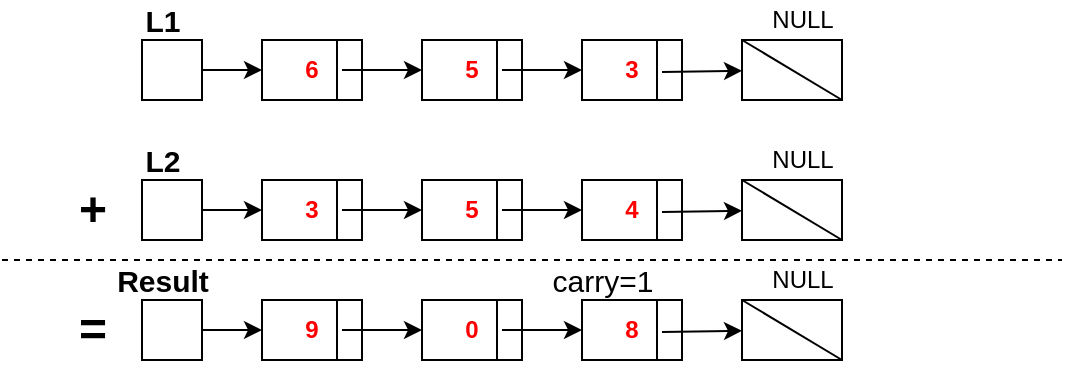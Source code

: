 <mxfile version="13.7.1" type="device"><diagram id="W4M5qcwRDuBWtgHrpAmt" name="第 1 页"><mxGraphModel dx="782" dy="437" grid="1" gridSize="10" guides="1" tooltips="1" connect="1" arrows="1" fold="1" page="1" pageScale="1" pageWidth="827" pageHeight="1169" math="0" shadow="0"><root><mxCell id="0"/><mxCell id="1" parent="0"/><mxCell id="Yiw2A29QQgLdKO3YI3aT-8" value="6" style="rounded=0;whiteSpace=wrap;html=1;fontStyle=1;fontColor=#FF0000;" vertex="1" parent="1"><mxGeometry x="290" y="90" width="50" height="30" as="geometry"/></mxCell><mxCell id="Yiw2A29QQgLdKO3YI3aT-9" value="" style="endArrow=none;html=1;entryX=0.75;entryY=0;entryDx=0;entryDy=0;exitX=0.75;exitY=1;exitDx=0;exitDy=0;" edge="1" parent="1" source="Yiw2A29QQgLdKO3YI3aT-8" target="Yiw2A29QQgLdKO3YI3aT-8"><mxGeometry width="50" height="50" relative="1" as="geometry"><mxPoint x="390" y="160" as="sourcePoint"/><mxPoint x="440" y="110" as="targetPoint"/></mxGeometry></mxCell><mxCell id="Yiw2A29QQgLdKO3YI3aT-10" value="5" style="rounded=0;whiteSpace=wrap;html=1;fontStyle=1;fontColor=#FF0000;" vertex="1" parent="1"><mxGeometry x="370" y="90" width="50" height="30" as="geometry"/></mxCell><mxCell id="Yiw2A29QQgLdKO3YI3aT-11" value="" style="endArrow=none;html=1;entryX=0.75;entryY=0;entryDx=0;entryDy=0;exitX=0.75;exitY=1;exitDx=0;exitDy=0;" edge="1" parent="1" source="Yiw2A29QQgLdKO3YI3aT-10" target="Yiw2A29QQgLdKO3YI3aT-10"><mxGeometry width="50" height="50" relative="1" as="geometry"><mxPoint x="540" y="150" as="sourcePoint"/><mxPoint x="590" y="100" as="targetPoint"/></mxGeometry></mxCell><mxCell id="Yiw2A29QQgLdKO3YI3aT-12" value="3" style="rounded=0;whiteSpace=wrap;html=1;fontStyle=1;fontColor=#FF0000;" vertex="1" parent="1"><mxGeometry x="450" y="90" width="50" height="30" as="geometry"/></mxCell><mxCell id="Yiw2A29QQgLdKO3YI3aT-13" value="" style="endArrow=none;html=1;entryX=0.75;entryY=0;entryDx=0;entryDy=0;exitX=0.75;exitY=1;exitDx=0;exitDy=0;" edge="1" parent="1" source="Yiw2A29QQgLdKO3YI3aT-12" target="Yiw2A29QQgLdKO3YI3aT-12"><mxGeometry width="50" height="50" relative="1" as="geometry"><mxPoint x="410" y="180" as="sourcePoint"/><mxPoint x="460" y="130" as="targetPoint"/><Array as="points"/></mxGeometry></mxCell><mxCell id="Yiw2A29QQgLdKO3YI3aT-24" value="" style="rounded=0;whiteSpace=wrap;html=1;fontStyle=1;fontColor=#FF0000;" vertex="1" parent="1"><mxGeometry x="530" y="90" width="50" height="30" as="geometry"/></mxCell><mxCell id="Yiw2A29QQgLdKO3YI3aT-28" value="" style="whiteSpace=wrap;html=1;aspect=fixed;fontColor=#FF0000;" vertex="1" parent="1"><mxGeometry x="230" y="90" width="30" height="30" as="geometry"/></mxCell><mxCell id="Yiw2A29QQgLdKO3YI3aT-29" value="" style="endArrow=none;html=1;fontColor=#FF0000;entryX=0;entryY=0;entryDx=0;entryDy=0;exitX=1;exitY=1;exitDx=0;exitDy=0;" edge="1" parent="1" source="Yiw2A29QQgLdKO3YI3aT-24" target="Yiw2A29QQgLdKO3YI3aT-24"><mxGeometry width="50" height="50" relative="1" as="geometry"><mxPoint x="500" y="250" as="sourcePoint"/><mxPoint x="550" y="200" as="targetPoint"/></mxGeometry></mxCell><mxCell id="Yiw2A29QQgLdKO3YI3aT-32" value="&lt;font color=&quot;#000000&quot;&gt;NULL&lt;/font&gt;" style="text;html=1;align=center;verticalAlign=middle;resizable=0;points=[];autosize=1;fontColor=#FF0000;" vertex="1" parent="1"><mxGeometry x="535" y="70" width="50" height="20" as="geometry"/></mxCell><mxCell id="Yiw2A29QQgLdKO3YI3aT-33" value="" style="endArrow=classic;html=1;fontColor=#FF0000;exitX=1;exitY=0.5;exitDx=0;exitDy=0;entryX=0;entryY=0.5;entryDx=0;entryDy=0;" edge="1" parent="1" source="Yiw2A29QQgLdKO3YI3aT-28" target="Yiw2A29QQgLdKO3YI3aT-8"><mxGeometry width="50" height="50" relative="1" as="geometry"><mxPoint x="500" y="200" as="sourcePoint"/><mxPoint x="550" y="150" as="targetPoint"/></mxGeometry></mxCell><mxCell id="Yiw2A29QQgLdKO3YI3aT-34" value="" style="endArrow=classic;html=1;fontColor=#FF0000;entryX=0;entryY=0.5;entryDx=0;entryDy=0;" edge="1" parent="1" target="Yiw2A29QQgLdKO3YI3aT-10"><mxGeometry width="50" height="50" relative="1" as="geometry"><mxPoint x="330" y="105" as="sourcePoint"/><mxPoint x="550" y="150" as="targetPoint"/></mxGeometry></mxCell><mxCell id="Yiw2A29QQgLdKO3YI3aT-35" value="" style="endArrow=classic;html=1;fontColor=#FF0000;entryX=0;entryY=0.5;entryDx=0;entryDy=0;" edge="1" parent="1" target="Yiw2A29QQgLdKO3YI3aT-12"><mxGeometry width="50" height="50" relative="1" as="geometry"><mxPoint x="410" y="105" as="sourcePoint"/><mxPoint x="550" y="150" as="targetPoint"/></mxGeometry></mxCell><mxCell id="Yiw2A29QQgLdKO3YI3aT-36" value="" style="endArrow=classic;html=1;fontColor=#FF0000;" edge="1" parent="1" target="Yiw2A29QQgLdKO3YI3aT-24"><mxGeometry width="50" height="50" relative="1" as="geometry"><mxPoint x="490" y="106" as="sourcePoint"/><mxPoint x="550" y="150" as="targetPoint"/></mxGeometry></mxCell><mxCell id="Yiw2A29QQgLdKO3YI3aT-37" value="L1" style="text;html=1;align=center;verticalAlign=middle;resizable=0;points=[];autosize=1;fontSize=15;fontStyle=1" vertex="1" parent="1"><mxGeometry x="225" y="70" width="30" height="20" as="geometry"/></mxCell><mxCell id="Yiw2A29QQgLdKO3YI3aT-38" value="3" style="rounded=0;whiteSpace=wrap;html=1;fontStyle=1;fontColor=#FF0000;" vertex="1" parent="1"><mxGeometry x="290" y="160" width="50" height="30" as="geometry"/></mxCell><mxCell id="Yiw2A29QQgLdKO3YI3aT-39" value="" style="endArrow=none;html=1;entryX=0.75;entryY=0;entryDx=0;entryDy=0;exitX=0.75;exitY=1;exitDx=0;exitDy=0;" edge="1" parent="1" source="Yiw2A29QQgLdKO3YI3aT-38" target="Yiw2A29QQgLdKO3YI3aT-38"><mxGeometry width="50" height="50" relative="1" as="geometry"><mxPoint x="390" y="230" as="sourcePoint"/><mxPoint x="440" y="180" as="targetPoint"/></mxGeometry></mxCell><mxCell id="Yiw2A29QQgLdKO3YI3aT-40" value="5" style="rounded=0;whiteSpace=wrap;html=1;fontStyle=1;fontColor=#FF0000;" vertex="1" parent="1"><mxGeometry x="370" y="160" width="50" height="30" as="geometry"/></mxCell><mxCell id="Yiw2A29QQgLdKO3YI3aT-41" value="" style="endArrow=none;html=1;entryX=0.75;entryY=0;entryDx=0;entryDy=0;exitX=0.75;exitY=1;exitDx=0;exitDy=0;" edge="1" parent="1" source="Yiw2A29QQgLdKO3YI3aT-40" target="Yiw2A29QQgLdKO3YI3aT-40"><mxGeometry width="50" height="50" relative="1" as="geometry"><mxPoint x="540" y="220" as="sourcePoint"/><mxPoint x="590" y="170" as="targetPoint"/></mxGeometry></mxCell><mxCell id="Yiw2A29QQgLdKO3YI3aT-42" value="4" style="rounded=0;whiteSpace=wrap;html=1;fontStyle=1;fontColor=#FF0000;" vertex="1" parent="1"><mxGeometry x="450" y="160" width="50" height="30" as="geometry"/></mxCell><mxCell id="Yiw2A29QQgLdKO3YI3aT-43" value="" style="endArrow=none;html=1;entryX=0.75;entryY=0;entryDx=0;entryDy=0;exitX=0.75;exitY=1;exitDx=0;exitDy=0;" edge="1" parent="1" source="Yiw2A29QQgLdKO3YI3aT-42" target="Yiw2A29QQgLdKO3YI3aT-42"><mxGeometry width="50" height="50" relative="1" as="geometry"><mxPoint x="410" y="250" as="sourcePoint"/><mxPoint x="460" y="200" as="targetPoint"/><Array as="points"/></mxGeometry></mxCell><mxCell id="Yiw2A29QQgLdKO3YI3aT-44" value="" style="rounded=0;whiteSpace=wrap;html=1;fontStyle=1;fontColor=#FF0000;" vertex="1" parent="1"><mxGeometry x="530" y="160" width="50" height="30" as="geometry"/></mxCell><mxCell id="Yiw2A29QQgLdKO3YI3aT-45" value="" style="whiteSpace=wrap;html=1;aspect=fixed;fontColor=#FF0000;" vertex="1" parent="1"><mxGeometry x="230" y="160" width="30" height="30" as="geometry"/></mxCell><mxCell id="Yiw2A29QQgLdKO3YI3aT-46" value="" style="endArrow=none;html=1;fontColor=#FF0000;entryX=0;entryY=0;entryDx=0;entryDy=0;exitX=1;exitY=1;exitDx=0;exitDy=0;" edge="1" parent="1" source="Yiw2A29QQgLdKO3YI3aT-44" target="Yiw2A29QQgLdKO3YI3aT-44"><mxGeometry width="50" height="50" relative="1" as="geometry"><mxPoint x="500" y="320" as="sourcePoint"/><mxPoint x="550" y="270" as="targetPoint"/></mxGeometry></mxCell><mxCell id="Yiw2A29QQgLdKO3YI3aT-47" value="&lt;font color=&quot;#000000&quot;&gt;NULL&lt;/font&gt;" style="text;html=1;align=center;verticalAlign=middle;resizable=0;points=[];autosize=1;fontColor=#FF0000;" vertex="1" parent="1"><mxGeometry x="535" y="140" width="50" height="20" as="geometry"/></mxCell><mxCell id="Yiw2A29QQgLdKO3YI3aT-48" value="" style="endArrow=classic;html=1;fontColor=#FF0000;exitX=1;exitY=0.5;exitDx=0;exitDy=0;entryX=0;entryY=0.5;entryDx=0;entryDy=0;" edge="1" parent="1" source="Yiw2A29QQgLdKO3YI3aT-45" target="Yiw2A29QQgLdKO3YI3aT-38"><mxGeometry width="50" height="50" relative="1" as="geometry"><mxPoint x="500" y="270" as="sourcePoint"/><mxPoint x="550" y="220" as="targetPoint"/></mxGeometry></mxCell><mxCell id="Yiw2A29QQgLdKO3YI3aT-49" value="" style="endArrow=classic;html=1;fontColor=#FF0000;entryX=0;entryY=0.5;entryDx=0;entryDy=0;" edge="1" parent="1" target="Yiw2A29QQgLdKO3YI3aT-40"><mxGeometry width="50" height="50" relative="1" as="geometry"><mxPoint x="330" y="175" as="sourcePoint"/><mxPoint x="550" y="220" as="targetPoint"/></mxGeometry></mxCell><mxCell id="Yiw2A29QQgLdKO3YI3aT-50" value="" style="endArrow=classic;html=1;fontColor=#FF0000;entryX=0;entryY=0.5;entryDx=0;entryDy=0;" edge="1" parent="1" target="Yiw2A29QQgLdKO3YI3aT-42"><mxGeometry width="50" height="50" relative="1" as="geometry"><mxPoint x="410" y="175" as="sourcePoint"/><mxPoint x="550" y="220" as="targetPoint"/></mxGeometry></mxCell><mxCell id="Yiw2A29QQgLdKO3YI3aT-51" value="" style="endArrow=classic;html=1;fontColor=#FF0000;" edge="1" parent="1" target="Yiw2A29QQgLdKO3YI3aT-44"><mxGeometry width="50" height="50" relative="1" as="geometry"><mxPoint x="490" y="176" as="sourcePoint"/><mxPoint x="550" y="220" as="targetPoint"/></mxGeometry></mxCell><mxCell id="Yiw2A29QQgLdKO3YI3aT-52" value="L2" style="text;html=1;align=center;verticalAlign=middle;resizable=0;points=[];autosize=1;fontStyle=1;fontSize=15;" vertex="1" parent="1"><mxGeometry x="225" y="140" width="30" height="20" as="geometry"/></mxCell><mxCell id="Yiw2A29QQgLdKO3YI3aT-53" value="+" style="text;html=1;align=center;verticalAlign=middle;resizable=0;points=[];autosize=1;fontColor=#000000;fontStyle=1;fontSize=24;" vertex="1" parent="1"><mxGeometry x="190" y="160" width="30" height="30" as="geometry"/></mxCell><mxCell id="Yiw2A29QQgLdKO3YI3aT-54" value="" style="endArrow=none;dashed=1;html=1;fontSize=15;fontColor=#000000;" edge="1" parent="1"><mxGeometry width="50" height="50" relative="1" as="geometry"><mxPoint x="160" y="200" as="sourcePoint"/><mxPoint x="690" y="200" as="targetPoint"/></mxGeometry></mxCell><mxCell id="Yiw2A29QQgLdKO3YI3aT-55" value="9" style="rounded=0;whiteSpace=wrap;html=1;fontStyle=1;fontColor=#FF0000;" vertex="1" parent="1"><mxGeometry x="290" y="220" width="50" height="30" as="geometry"/></mxCell><mxCell id="Yiw2A29QQgLdKO3YI3aT-56" value="" style="endArrow=none;html=1;entryX=0.75;entryY=0;entryDx=0;entryDy=0;exitX=0.75;exitY=1;exitDx=0;exitDy=0;" edge="1" parent="1" source="Yiw2A29QQgLdKO3YI3aT-55" target="Yiw2A29QQgLdKO3YI3aT-55"><mxGeometry width="50" height="50" relative="1" as="geometry"><mxPoint x="390" y="290" as="sourcePoint"/><mxPoint x="440" y="240" as="targetPoint"/></mxGeometry></mxCell><mxCell id="Yiw2A29QQgLdKO3YI3aT-57" value="0" style="rounded=0;whiteSpace=wrap;html=1;fontStyle=1;fontColor=#FF0000;" vertex="1" parent="1"><mxGeometry x="370" y="220" width="50" height="30" as="geometry"/></mxCell><mxCell id="Yiw2A29QQgLdKO3YI3aT-58" value="" style="endArrow=none;html=1;entryX=0.75;entryY=0;entryDx=0;entryDy=0;exitX=0.75;exitY=1;exitDx=0;exitDy=0;" edge="1" parent="1" source="Yiw2A29QQgLdKO3YI3aT-57" target="Yiw2A29QQgLdKO3YI3aT-57"><mxGeometry width="50" height="50" relative="1" as="geometry"><mxPoint x="540" y="280" as="sourcePoint"/><mxPoint x="590" y="230" as="targetPoint"/></mxGeometry></mxCell><mxCell id="Yiw2A29QQgLdKO3YI3aT-59" value="8" style="rounded=0;whiteSpace=wrap;html=1;fontStyle=1;fontColor=#FF0000;" vertex="1" parent="1"><mxGeometry x="450" y="220" width="50" height="30" as="geometry"/></mxCell><mxCell id="Yiw2A29QQgLdKO3YI3aT-60" value="" style="endArrow=none;html=1;entryX=0.75;entryY=0;entryDx=0;entryDy=0;exitX=0.75;exitY=1;exitDx=0;exitDy=0;" edge="1" parent="1" source="Yiw2A29QQgLdKO3YI3aT-59" target="Yiw2A29QQgLdKO3YI3aT-59"><mxGeometry width="50" height="50" relative="1" as="geometry"><mxPoint x="410" y="310" as="sourcePoint"/><mxPoint x="460" y="260" as="targetPoint"/><Array as="points"/></mxGeometry></mxCell><mxCell id="Yiw2A29QQgLdKO3YI3aT-61" value="" style="rounded=0;whiteSpace=wrap;html=1;fontStyle=1;fontColor=#FF0000;" vertex="1" parent="1"><mxGeometry x="530" y="220" width="50" height="30" as="geometry"/></mxCell><mxCell id="Yiw2A29QQgLdKO3YI3aT-62" value="" style="whiteSpace=wrap;html=1;aspect=fixed;fontColor=#FF0000;" vertex="1" parent="1"><mxGeometry x="230" y="220" width="30" height="30" as="geometry"/></mxCell><mxCell id="Yiw2A29QQgLdKO3YI3aT-63" value="" style="endArrow=none;html=1;fontColor=#FF0000;entryX=0;entryY=0;entryDx=0;entryDy=0;exitX=1;exitY=1;exitDx=0;exitDy=0;" edge="1" parent="1" source="Yiw2A29QQgLdKO3YI3aT-61" target="Yiw2A29QQgLdKO3YI3aT-61"><mxGeometry width="50" height="50" relative="1" as="geometry"><mxPoint x="500" y="380" as="sourcePoint"/><mxPoint x="550" y="330" as="targetPoint"/></mxGeometry></mxCell><mxCell id="Yiw2A29QQgLdKO3YI3aT-64" value="&lt;font color=&quot;#000000&quot;&gt;NULL&lt;/font&gt;" style="text;html=1;align=center;verticalAlign=middle;resizable=0;points=[];autosize=1;fontColor=#FF0000;" vertex="1" parent="1"><mxGeometry x="535" y="200" width="50" height="20" as="geometry"/></mxCell><mxCell id="Yiw2A29QQgLdKO3YI3aT-65" value="" style="endArrow=classic;html=1;fontColor=#FF0000;exitX=1;exitY=0.5;exitDx=0;exitDy=0;entryX=0;entryY=0.5;entryDx=0;entryDy=0;" edge="1" parent="1" source="Yiw2A29QQgLdKO3YI3aT-62" target="Yiw2A29QQgLdKO3YI3aT-55"><mxGeometry width="50" height="50" relative="1" as="geometry"><mxPoint x="500" y="330" as="sourcePoint"/><mxPoint x="550" y="280" as="targetPoint"/></mxGeometry></mxCell><mxCell id="Yiw2A29QQgLdKO3YI3aT-66" value="" style="endArrow=classic;html=1;fontColor=#FF0000;entryX=0;entryY=0.5;entryDx=0;entryDy=0;" edge="1" parent="1" target="Yiw2A29QQgLdKO3YI3aT-57"><mxGeometry width="50" height="50" relative="1" as="geometry"><mxPoint x="330" y="235" as="sourcePoint"/><mxPoint x="550" y="280" as="targetPoint"/></mxGeometry></mxCell><mxCell id="Yiw2A29QQgLdKO3YI3aT-67" value="" style="endArrow=classic;html=1;fontColor=#FF0000;entryX=0;entryY=0.5;entryDx=0;entryDy=0;" edge="1" parent="1" target="Yiw2A29QQgLdKO3YI3aT-59"><mxGeometry width="50" height="50" relative="1" as="geometry"><mxPoint x="410" y="235" as="sourcePoint"/><mxPoint x="550" y="280" as="targetPoint"/></mxGeometry></mxCell><mxCell id="Yiw2A29QQgLdKO3YI3aT-68" value="" style="endArrow=classic;html=1;fontColor=#FF0000;" edge="1" parent="1" target="Yiw2A29QQgLdKO3YI3aT-61"><mxGeometry width="50" height="50" relative="1" as="geometry"><mxPoint x="490" y="236" as="sourcePoint"/><mxPoint x="550" y="280" as="targetPoint"/></mxGeometry></mxCell><mxCell id="Yiw2A29QQgLdKO3YI3aT-69" value="Result" style="text;html=1;align=center;verticalAlign=middle;resizable=0;points=[];autosize=1;fontStyle=1;fontSize=15;" vertex="1" parent="1"><mxGeometry x="210" y="200" width="60" height="20" as="geometry"/></mxCell><mxCell id="Yiw2A29QQgLdKO3YI3aT-70" value="=" style="text;html=1;align=center;verticalAlign=middle;resizable=0;points=[];autosize=1;fontColor=#000000;fontStyle=1;fontSize=24;" vertex="1" parent="1"><mxGeometry x="190" y="220" width="30" height="30" as="geometry"/></mxCell><mxCell id="Yiw2A29QQgLdKO3YI3aT-72" value="carry=1" style="text;html=1;align=center;verticalAlign=middle;resizable=0;points=[];autosize=1;fontSize=15;fontColor=#000000;" vertex="1" parent="1"><mxGeometry x="425" y="200" width="70" height="20" as="geometry"/></mxCell></root></mxGraphModel></diagram></mxfile>